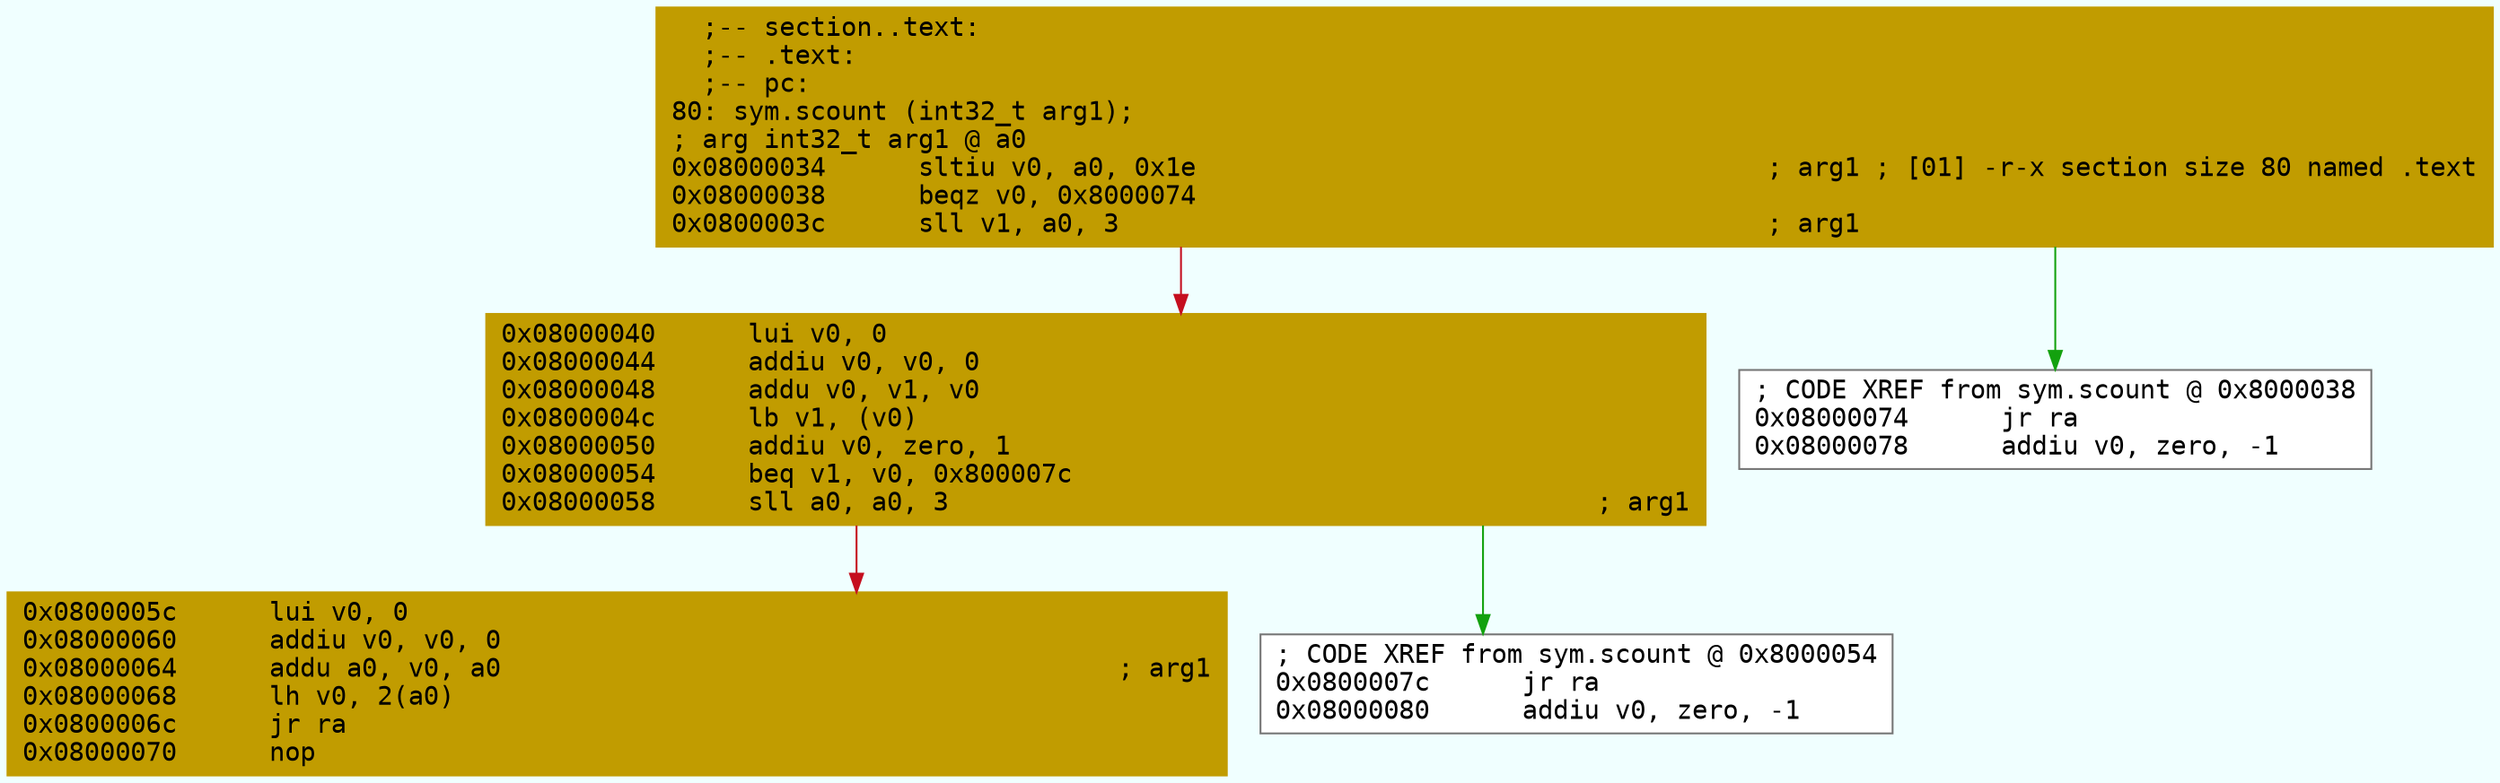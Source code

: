 digraph code {
	graph [bgcolor=azure fontsize=8 fontname="Courier" splines="ortho"];
	node [fillcolor=gray style=filled shape=box];
	edge [arrowhead="normal"];
	"0x08000034" [URL="sym.scount/0x08000034", fillcolor="#c19c00",color="#c19c00", fontname="Courier",label="  ;-- section..text:\l  ;-- .text:\l  ;-- pc:\l80: sym.scount (int32_t arg1);\l; arg int32_t arg1 @ a0\l0x08000034      sltiu v0, a0, 0x1e                                     ; arg1 ; [01] -r-x section size 80 named .text\l0x08000038      beqz v0, 0x8000074\l0x0800003c      sll v1, a0, 3                                          ; arg1\l"]
	"0x08000040" [URL="sym.scount/0x08000040", fillcolor="#c19c00",color="#c19c00", fontname="Courier",label="0x08000040      lui v0, 0\l0x08000044      addiu v0, v0, 0\l0x08000048      addu v0, v1, v0\l0x0800004c      lb v1, (v0)\l0x08000050      addiu v0, zero, 1\l0x08000054      beq v1, v0, 0x800007c\l0x08000058      sll a0, a0, 3                                          ; arg1\l"]
	"0x0800005c" [URL="sym.scount/0x0800005c", fillcolor="#c19c00",color="#c19c00", fontname="Courier",label="0x0800005c      lui v0, 0\l0x08000060      addiu v0, v0, 0\l0x08000064      addu a0, v0, a0                                        ; arg1\l0x08000068      lh v0, 2(a0)\l0x0800006c      jr ra\l0x08000070      nop\l"]
	"0x08000074" [URL="sym.scount/0x08000074", fillcolor="white",color="#767676", fontname="Courier",label="; CODE XREF from sym.scount @ 0x8000038\l0x08000074      jr ra\l0x08000078      addiu v0, zero, -1\l"]
	"0x0800007c" [URL="sym.scount/0x0800007c", fillcolor="white",color="#767676", fontname="Courier",label="; CODE XREF from sym.scount @ 0x8000054\l0x0800007c      jr ra\l0x08000080      addiu v0, zero, -1\l"]
        "0x08000034" -> "0x08000074" [color="#13a10e"];
        "0x08000034" -> "0x08000040" [color="#c50f1f"];
        "0x08000040" -> "0x0800007c" [color="#13a10e"];
        "0x08000040" -> "0x0800005c" [color="#c50f1f"];
}
